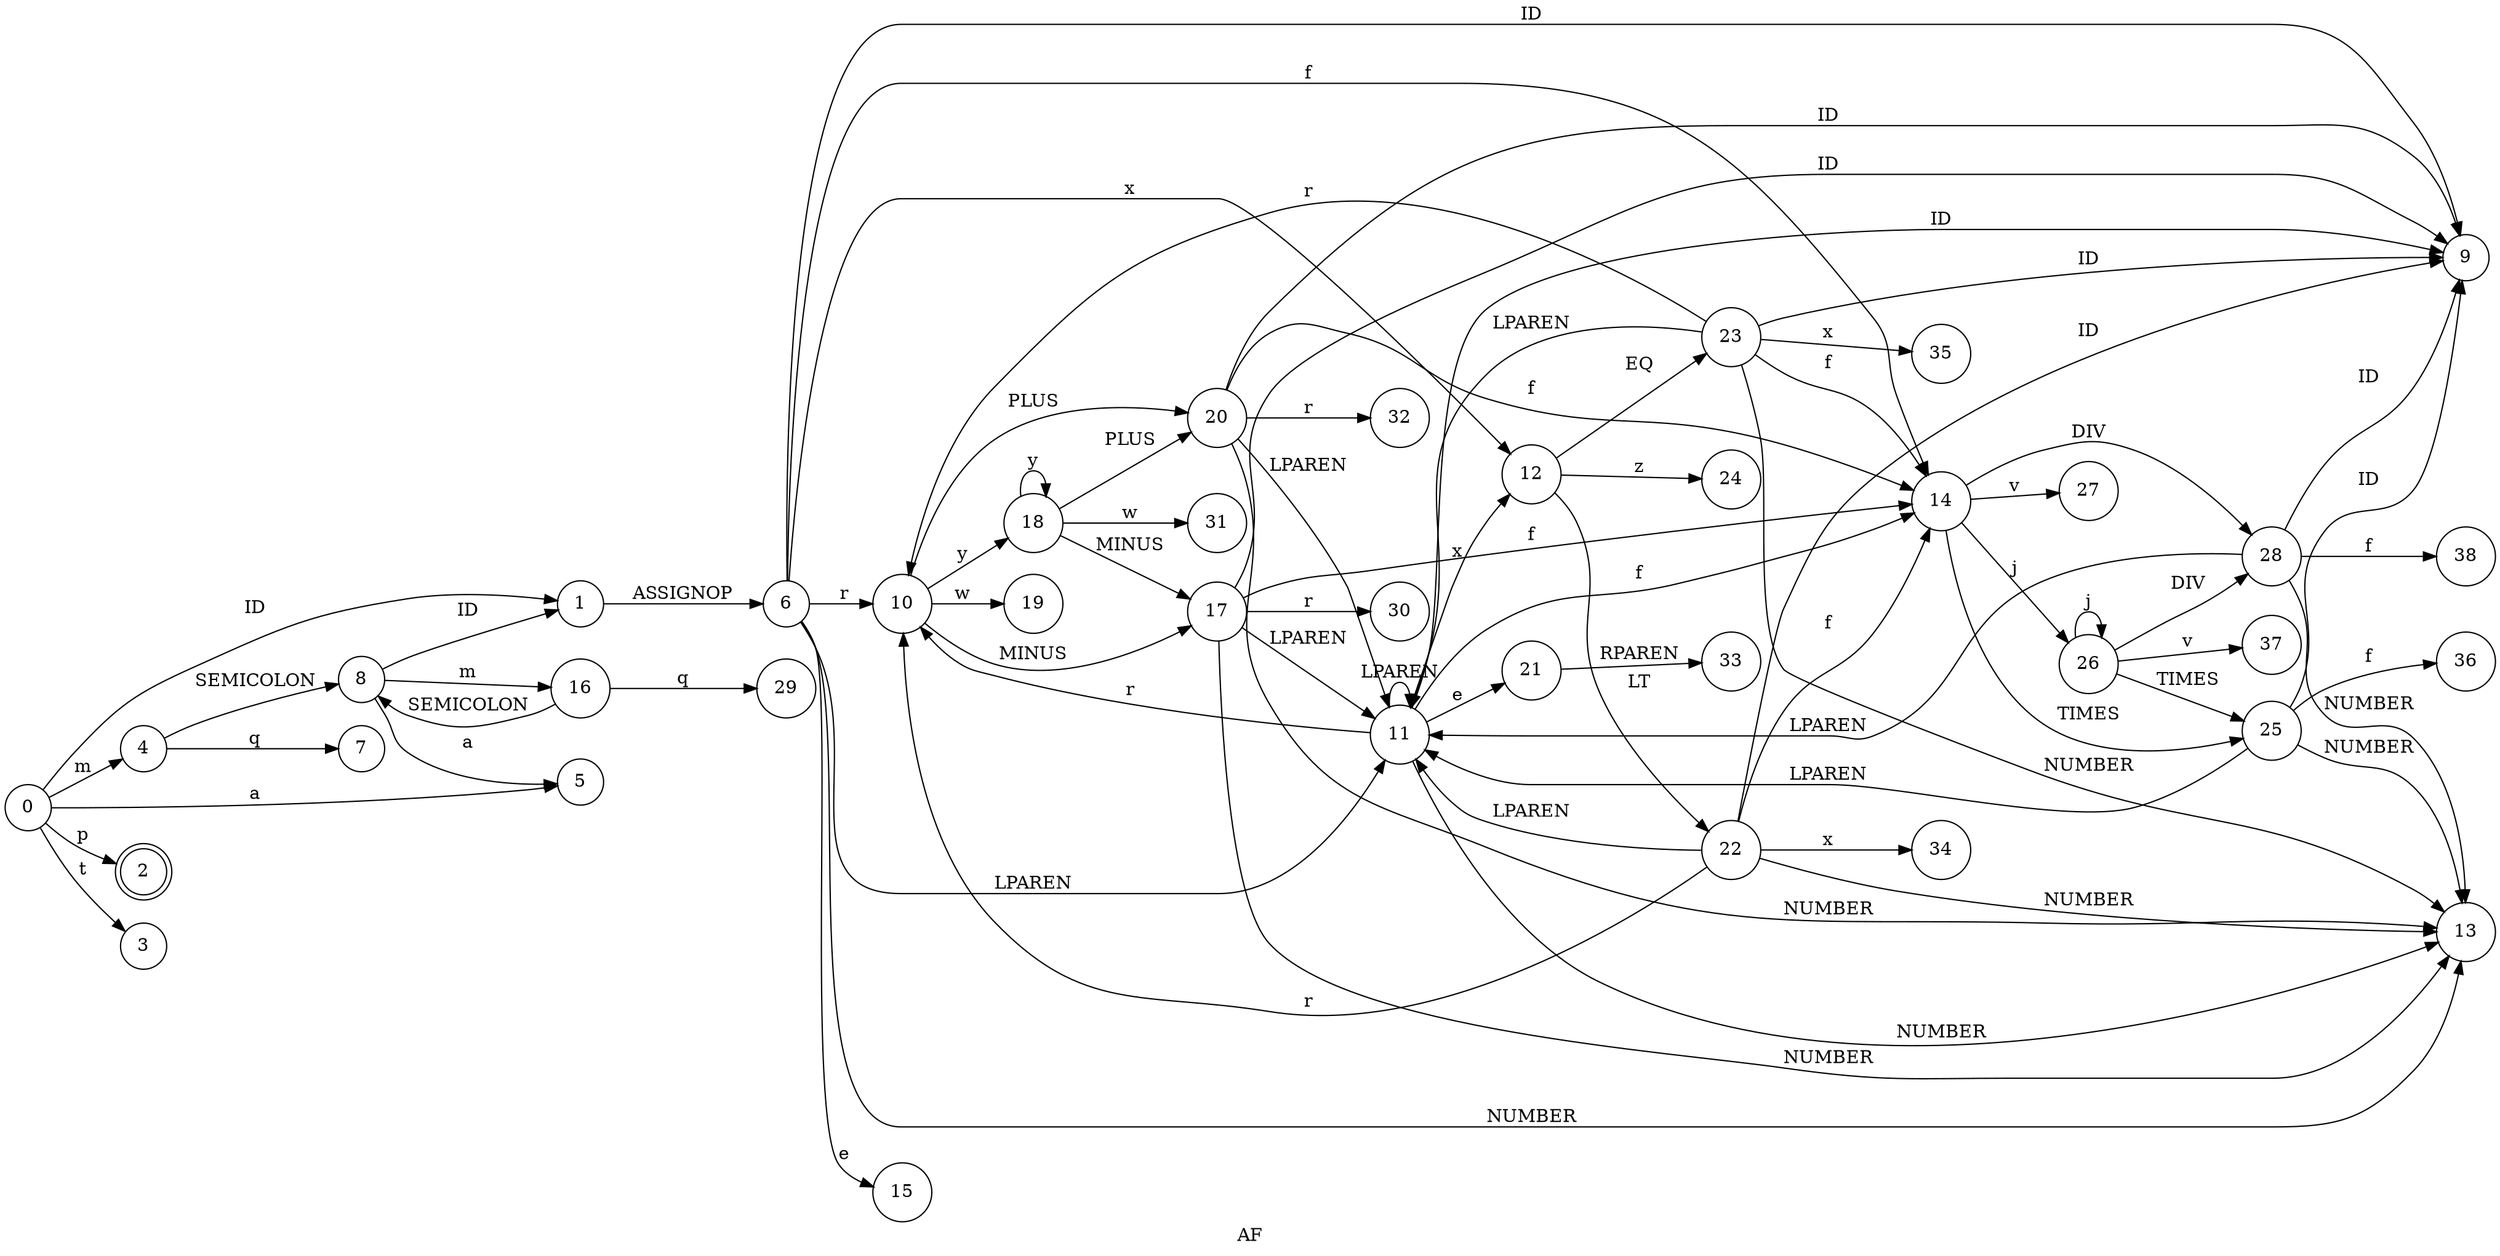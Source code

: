 // LR0
digraph {
	rankdir=LR
	label=AF
	0 [label=0 shape=circle]
	1 [label=1 shape=circle]
	6 [label=6 shape=circle]
	9 [label=9 shape=circle]
	6 -> 9 [label=ID]
	10 [label=10 shape=circle]
	17 [label=17 shape=circle]
	17 -> 9 [label=ID]
	30 [label=30 shape=circle]
	17 -> 30 [label=r]
	11 [label=11 shape=circle]
	11 -> 9 [label=ID]
	11 -> 10 [label=r]
	11 -> 11 [label=LPAREN]
	12 [label=12 shape=circle]
	22 [label=22 shape=circle]
	22 -> 9 [label=ID]
	22 -> 10 [label=r]
	22 -> 11 [label=LPAREN]
	34 [label=34 shape=circle]
	22 -> 34 [label=x]
	13 [label=13 shape=circle]
	22 -> 13 [label=NUMBER]
	14 [label=14 shape=circle]
	25 [label=25 shape=circle]
	25 -> 9 [label=ID]
	25 -> 11 [label=LPAREN]
	25 -> 13 [label=NUMBER]
	36 [label=36 shape=circle]
	25 -> 36 [label=f]
	14 -> 25 [label=TIMES]
	26 [label=26 shape=circle]
	26 -> 25 [label=TIMES]
	26 -> 26 [label=j]
	37 [label=37 shape=circle]
	26 -> 37 [label=v]
	28 [label=28 shape=circle]
	28 -> 9 [label=ID]
	28 -> 11 [label=LPAREN]
	28 -> 13 [label=NUMBER]
	38 [label=38 shape=circle]
	28 -> 38 [label=f]
	26 -> 28 [label=DIV]
	14 -> 26 [label=j]
	27 [label=27 shape=circle]
	14 -> 27 [label=v]
	14 -> 28 [label=DIV]
	22 -> 14 [label=f]
	12 -> 22 [label=LT]
	23 [label=23 shape=circle]
	23 -> 9 [label=ID]
	23 -> 10 [label=r]
	23 -> 11 [label=LPAREN]
	35 [label=35 shape=circle]
	23 -> 35 [label=x]
	23 -> 13 [label=NUMBER]
	23 -> 14 [label=f]
	12 -> 23 [label=EQ]
	24 [label=24 shape=circle]
	12 -> 24 [label=z]
	11 -> 12 [label=x]
	11 -> 13 [label=NUMBER]
	11 -> 14 [label=f]
	21 [label=21 shape=circle]
	33 [label=33 shape=circle]
	21 -> 33 [label=RPAREN]
	11 -> 21 [label=e]
	17 -> 11 [label=LPAREN]
	17 -> 13 [label=NUMBER]
	17 -> 14 [label=f]
	10 -> 17 [label=MINUS]
	18 [label=18 shape=circle]
	18 -> 17 [label=MINUS]
	18 -> 18 [label=y]
	31 [label=31 shape=circle]
	18 -> 31 [label=w]
	20 [label=20 shape=circle]
	20 -> 9 [label=ID]
	32 [label=32 shape=circle]
	20 -> 32 [label=r]
	20 -> 11 [label=LPAREN]
	20 -> 13 [label=NUMBER]
	20 -> 14 [label=f]
	18 -> 20 [label=PLUS]
	10 -> 18 [label=y]
	19 [label=19 shape=circle]
	10 -> 19 [label=w]
	10 -> 20 [label=PLUS]
	6 -> 10 [label=r]
	6 -> 11 [label=LPAREN]
	6 -> 12 [label=x]
	6 -> 13 [label=NUMBER]
	6 -> 14 [label=f]
	15 [label=15 shape=circle]
	6 -> 15 [label=e]
	1 -> 6 [label=ASSIGNOP]
	0 -> 1 [label=ID]
	2 [label=2 shape=doublecircle]
	0 -> 2 [label=p]
	3 [label=3 shape=circle]
	0 -> 3 [label=t]
	4 [label=4 shape=circle]
	7 [label=7 shape=circle]
	4 -> 7 [label=q]
	8 [label=8 shape=circle]
	8 -> 1 [label=ID]
	16 [label=16 shape=circle]
	29 [label=29 shape=circle]
	16 -> 29 [label=q]
	16 -> 8 [label=SEMICOLON]
	8 -> 16 [label=m]
	5 [label=5 shape=circle]
	8 -> 5 [label=a]
	4 -> 8 [label=SEMICOLON]
	0 -> 4 [label=m]
	0 -> 5 [label=a]
}
